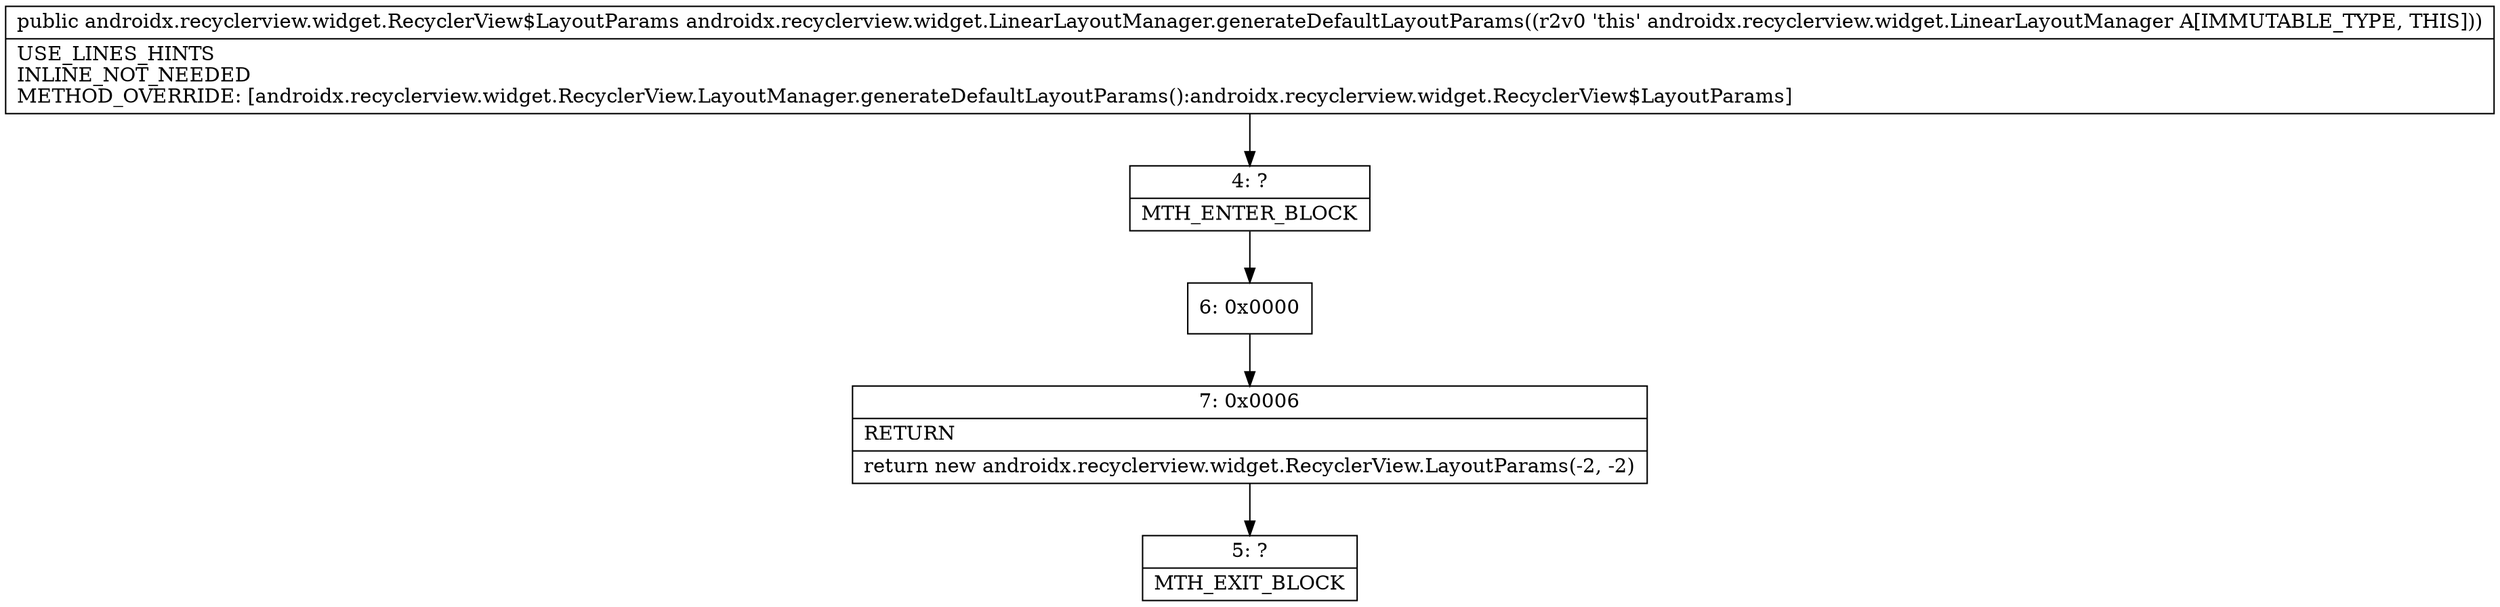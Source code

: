 digraph "CFG forandroidx.recyclerview.widget.LinearLayoutManager.generateDefaultLayoutParams()Landroidx\/recyclerview\/widget\/RecyclerView$LayoutParams;" {
Node_4 [shape=record,label="{4\:\ ?|MTH_ENTER_BLOCK\l}"];
Node_6 [shape=record,label="{6\:\ 0x0000}"];
Node_7 [shape=record,label="{7\:\ 0x0006|RETURN\l|return new androidx.recyclerview.widget.RecyclerView.LayoutParams(\-2, \-2)\l}"];
Node_5 [shape=record,label="{5\:\ ?|MTH_EXIT_BLOCK\l}"];
MethodNode[shape=record,label="{public androidx.recyclerview.widget.RecyclerView$LayoutParams androidx.recyclerview.widget.LinearLayoutManager.generateDefaultLayoutParams((r2v0 'this' androidx.recyclerview.widget.LinearLayoutManager A[IMMUTABLE_TYPE, THIS]))  | USE_LINES_HINTS\lINLINE_NOT_NEEDED\lMETHOD_OVERRIDE: [androidx.recyclerview.widget.RecyclerView.LayoutManager.generateDefaultLayoutParams():androidx.recyclerview.widget.RecyclerView$LayoutParams]\l}"];
MethodNode -> Node_4;Node_4 -> Node_6;
Node_6 -> Node_7;
Node_7 -> Node_5;
}

